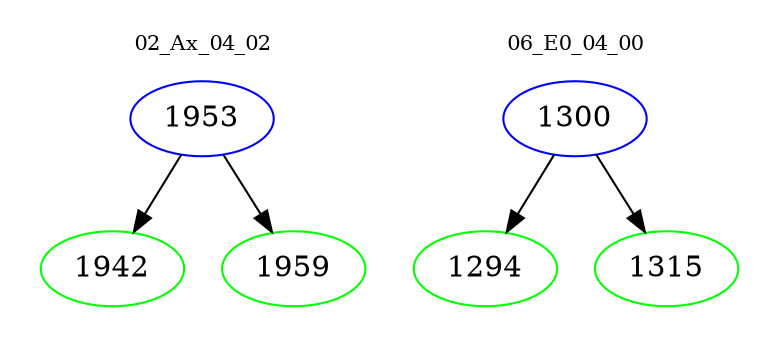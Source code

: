 digraph{
subgraph cluster_0 {
color = white
label = "02_Ax_04_02";
fontsize=10;
T0_1953 [label="1953", color="blue"]
T0_1953 -> T0_1942 [color="black"]
T0_1942 [label="1942", color="green"]
T0_1953 -> T0_1959 [color="black"]
T0_1959 [label="1959", color="green"]
}
subgraph cluster_1 {
color = white
label = "06_E0_04_00";
fontsize=10;
T1_1300 [label="1300", color="blue"]
T1_1300 -> T1_1294 [color="black"]
T1_1294 [label="1294", color="green"]
T1_1300 -> T1_1315 [color="black"]
T1_1315 [label="1315", color="green"]
}
}
